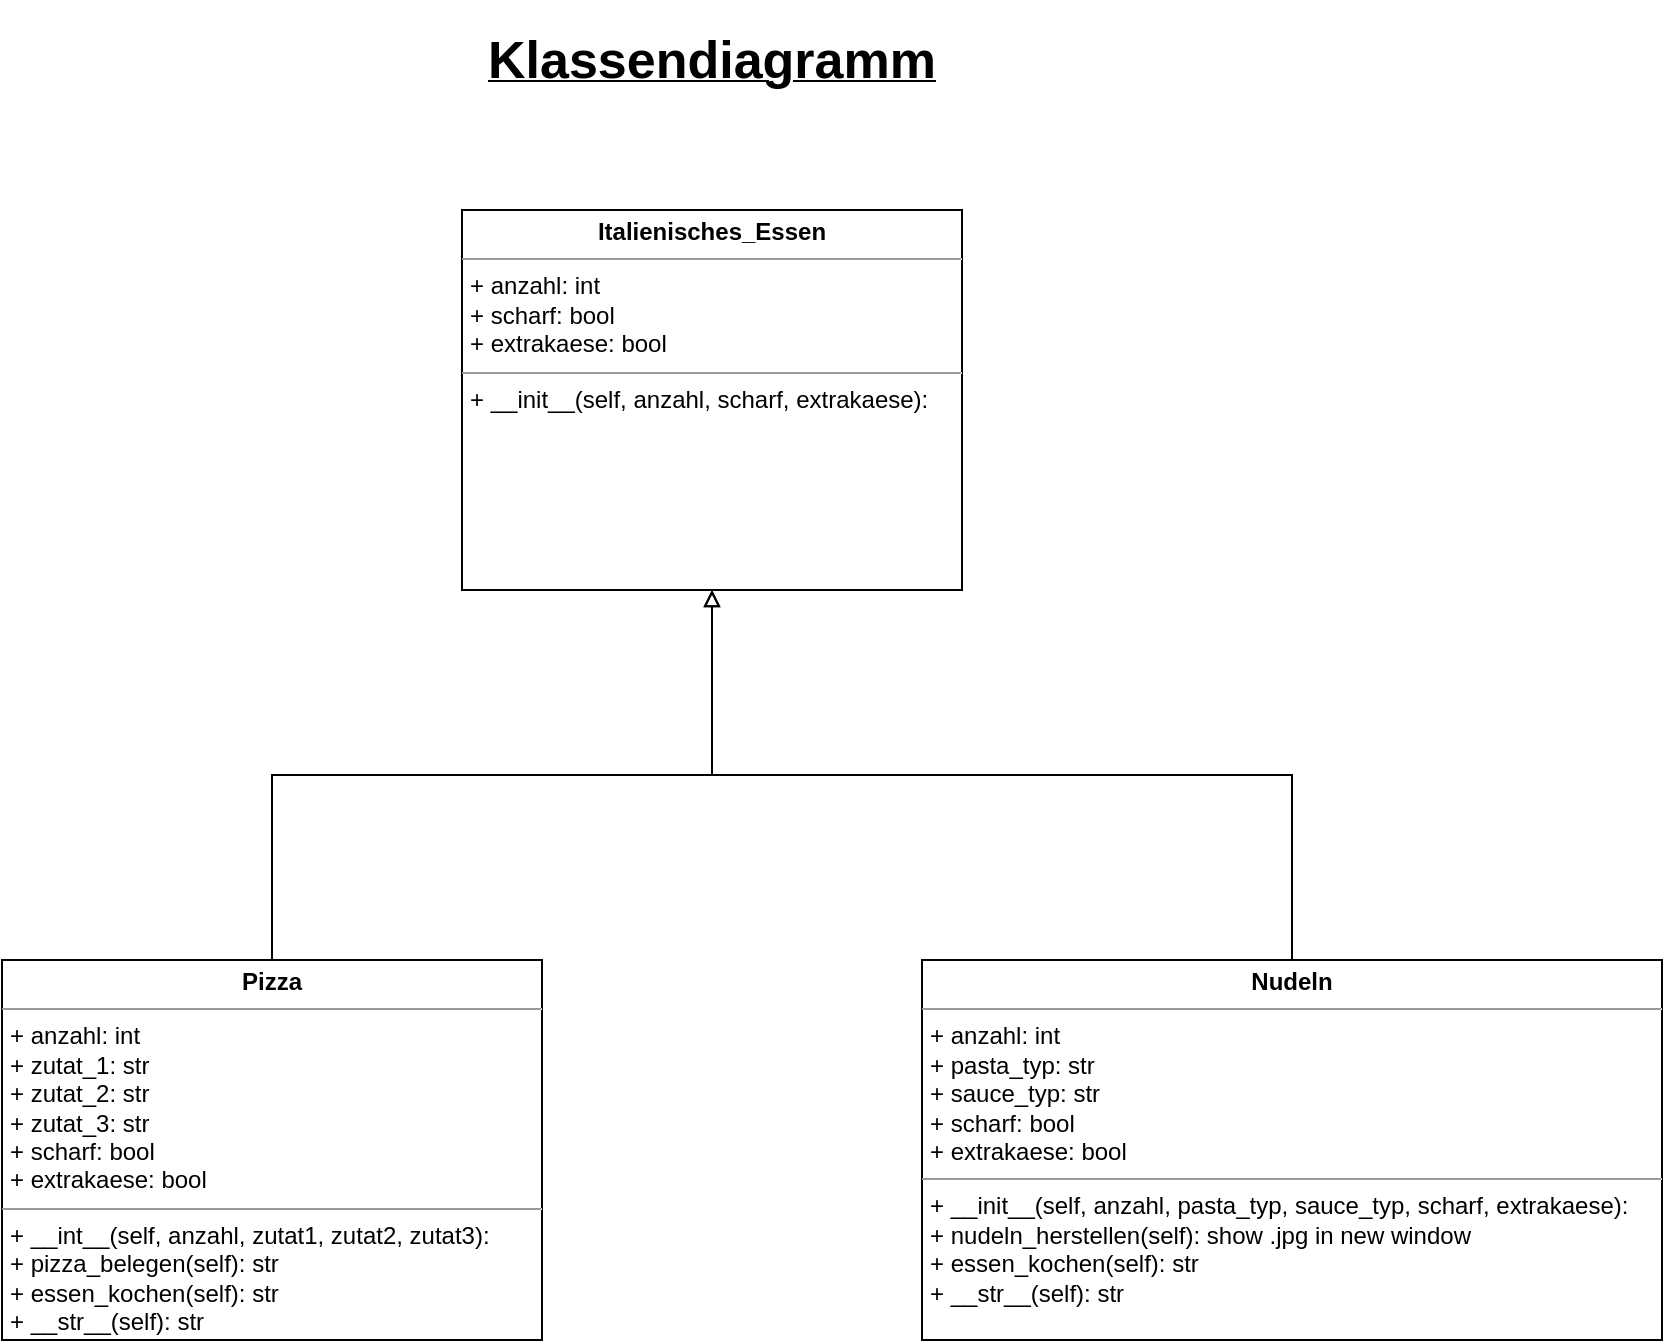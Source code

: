 <mxfile version="21.6.8" type="device">
  <diagram name="Page-1" id="c4acf3e9-155e-7222-9cf6-157b1a14988f">
    <mxGraphModel dx="2026" dy="2283" grid="1" gridSize="10" guides="1" tooltips="1" connect="1" arrows="1" fold="1" page="1" pageScale="1" pageWidth="850" pageHeight="1100" background="none" math="0" shadow="0">
      <root>
        <mxCell id="0" />
        <mxCell id="1" parent="0" />
        <mxCell id="lkox0togM_EY-c_sv_dy-77" style="edgeStyle=orthogonalEdgeStyle;shape=connector;rounded=0;orthogonalLoop=1;jettySize=auto;html=1;entryX=0.5;entryY=1;entryDx=0;entryDy=0;labelBackgroundColor=default;strokeColor=default;fontFamily=Helvetica;fontSize=11;fontColor=default;endArrow=block;endFill=0;" parent="1" source="5d2195bd80daf111-18" target="ci3fNGWa6bsnQwDu6Lcw-1" edge="1">
          <mxGeometry relative="1" as="geometry" />
        </mxCell>
        <mxCell id="5d2195bd80daf111-18" value="&lt;p style=&quot;margin:0px;margin-top:4px;text-align:center;&quot;&gt;&lt;b&gt;Pizza&lt;/b&gt;&lt;/p&gt;&lt;hr size=&quot;1&quot;&gt;&lt;p style=&quot;margin:0px;margin-left:4px;&quot;&gt;+ anzahl: int&lt;/p&gt;&lt;p style=&quot;margin:0px;margin-left:4px;&quot;&gt;+ zutat_1: str&lt;br&gt;+ zutat_2: str&lt;/p&gt;&lt;p style=&quot;margin:0px;margin-left:4px;&quot;&gt;+ zutat_3: str&lt;/p&gt;&lt;p style=&quot;margin:0px;margin-left:4px;&quot;&gt;+ scharf: bool&lt;/p&gt;&lt;p style=&quot;margin:0px;margin-left:4px;&quot;&gt;+ extrakaese: bool&lt;/p&gt;&lt;hr size=&quot;1&quot;&gt;&lt;p style=&quot;margin:0px;margin-left:4px;&quot;&gt;+ __int__(self, anzahl, zutat1, zutat2, zutat3):&lt;/p&gt;&lt;p style=&quot;margin:0px;margin-left:4px;&quot;&gt;+ pizza_belegen(self): str&lt;br&gt;&lt;/p&gt;&lt;p style=&quot;margin:0px;margin-left:4px;&quot;&gt;+ essen_kochen(self): str&lt;/p&gt;&lt;p style=&quot;margin:0px;margin-left:4px;&quot;&gt;+ __str__(self): str&lt;br&gt;&lt;/p&gt;" style="verticalAlign=top;align=left;overflow=fill;fontSize=12;fontFamily=Helvetica;html=1;rounded=0;shadow=0;comic=0;labelBackgroundColor=none;strokeWidth=1" parent="1" vertex="1">
          <mxGeometry x="240" y="-160" width="270" height="190" as="geometry" />
        </mxCell>
        <mxCell id="ci3fNGWa6bsnQwDu6Lcw-1" value="&lt;p style=&quot;margin:0px;margin-top:4px;text-align:center;&quot;&gt;&lt;b&gt;Italienisches_Essen&lt;/b&gt;&lt;/p&gt;&lt;hr size=&quot;1&quot;&gt;&lt;p style=&quot;margin:0px;margin-left:4px;&quot;&gt;+ anzahl: int&lt;/p&gt;&lt;p style=&quot;margin:0px;margin-left:4px;&quot;&gt;+ scharf: bool&lt;/p&gt;&lt;p style=&quot;margin:0px;margin-left:4px;&quot;&gt;+ extrakaese: bool&lt;/p&gt;&lt;hr size=&quot;1&quot;&gt;&lt;p style=&quot;margin:0px;margin-left:4px;&quot;&gt;+ __init__(self, anzahl, scharf,&amp;nbsp;&lt;span style=&quot;background-color: initial;&quot;&gt;extrakaese):&lt;/span&gt;&lt;/p&gt;&lt;p style=&quot;margin:0px;margin-left:4px;&quot;&gt;&lt;br&gt;&lt;/p&gt;" style="verticalAlign=top;align=left;overflow=fill;fontSize=12;fontFamily=Helvetica;html=1;rounded=0;shadow=0;comic=0;labelBackgroundColor=none;strokeWidth=1" parent="1" vertex="1">
          <mxGeometry x="470" y="-535" width="250" height="190" as="geometry" />
        </mxCell>
        <mxCell id="lkox0togM_EY-c_sv_dy-78" style="edgeStyle=orthogonalEdgeStyle;shape=connector;rounded=0;orthogonalLoop=1;jettySize=auto;html=1;entryX=0.5;entryY=1;entryDx=0;entryDy=0;labelBackgroundColor=default;strokeColor=default;fontFamily=Helvetica;fontSize=11;fontColor=default;endArrow=block;endFill=0;" parent="1" source="ci3fNGWa6bsnQwDu6Lcw-2" target="ci3fNGWa6bsnQwDu6Lcw-1" edge="1">
          <mxGeometry relative="1" as="geometry" />
        </mxCell>
        <mxCell id="ci3fNGWa6bsnQwDu6Lcw-2" value="&lt;p style=&quot;margin:0px;margin-top:4px;text-align:center;&quot;&gt;&lt;b&gt;Nudeln&lt;/b&gt;&lt;/p&gt;&lt;hr size=&quot;1&quot;&gt;&lt;p style=&quot;margin:0px;margin-left:4px;&quot;&gt;+ anzahl: int&lt;br&gt;+ pasta_typ: str&lt;br&gt;&lt;/p&gt;&lt;p style=&quot;margin:0px;margin-left:4px;&quot;&gt;+ sauce_typ: str&lt;/p&gt;&lt;p style=&quot;margin:0px;margin-left:4px;&quot;&gt;+ scharf: bool&lt;/p&gt;&lt;p style=&quot;margin:0px;margin-left:4px;&quot;&gt;+ extrakaese: bool&lt;/p&gt;&lt;hr size=&quot;1&quot;&gt;&lt;p style=&quot;margin:0px;margin-left:4px;&quot;&gt;+ __init__(self, anzahl, pasta_typ, sauce_typ, scharf, extrakaese):&lt;/p&gt;&lt;p style=&quot;margin:0px;margin-left:4px;&quot;&gt;+ nudeln_herstellen(self): show .jpg in new window&lt;/p&gt;&lt;p style=&quot;margin:0px;margin-left:4px;&quot;&gt;+ essen_kochen(self): str&lt;/p&gt;&lt;p style=&quot;margin:0px;margin-left:4px;&quot;&gt;+ __str__(self): str&lt;/p&gt;" style="verticalAlign=top;align=left;overflow=fill;fontSize=12;fontFamily=Helvetica;html=1;rounded=0;shadow=0;comic=0;labelBackgroundColor=none;strokeWidth=1" parent="1" vertex="1">
          <mxGeometry x="700" y="-160" width="370" height="190" as="geometry" />
        </mxCell>
        <mxCell id="lkox0togM_EY-c_sv_dy-155" value="&lt;span style=&quot;font-size: 26px;&quot;&gt;Klassendiagramm&lt;/span&gt;" style="text;html=1;strokeColor=none;fillColor=none;align=center;verticalAlign=middle;whiteSpace=wrap;rounded=0;fontSize=11;fontFamily=Helvetica;fontColor=default;fontStyle=5" parent="1" vertex="1">
          <mxGeometry x="340" y="-640" width="510" height="60" as="geometry" />
        </mxCell>
      </root>
    </mxGraphModel>
  </diagram>
</mxfile>
